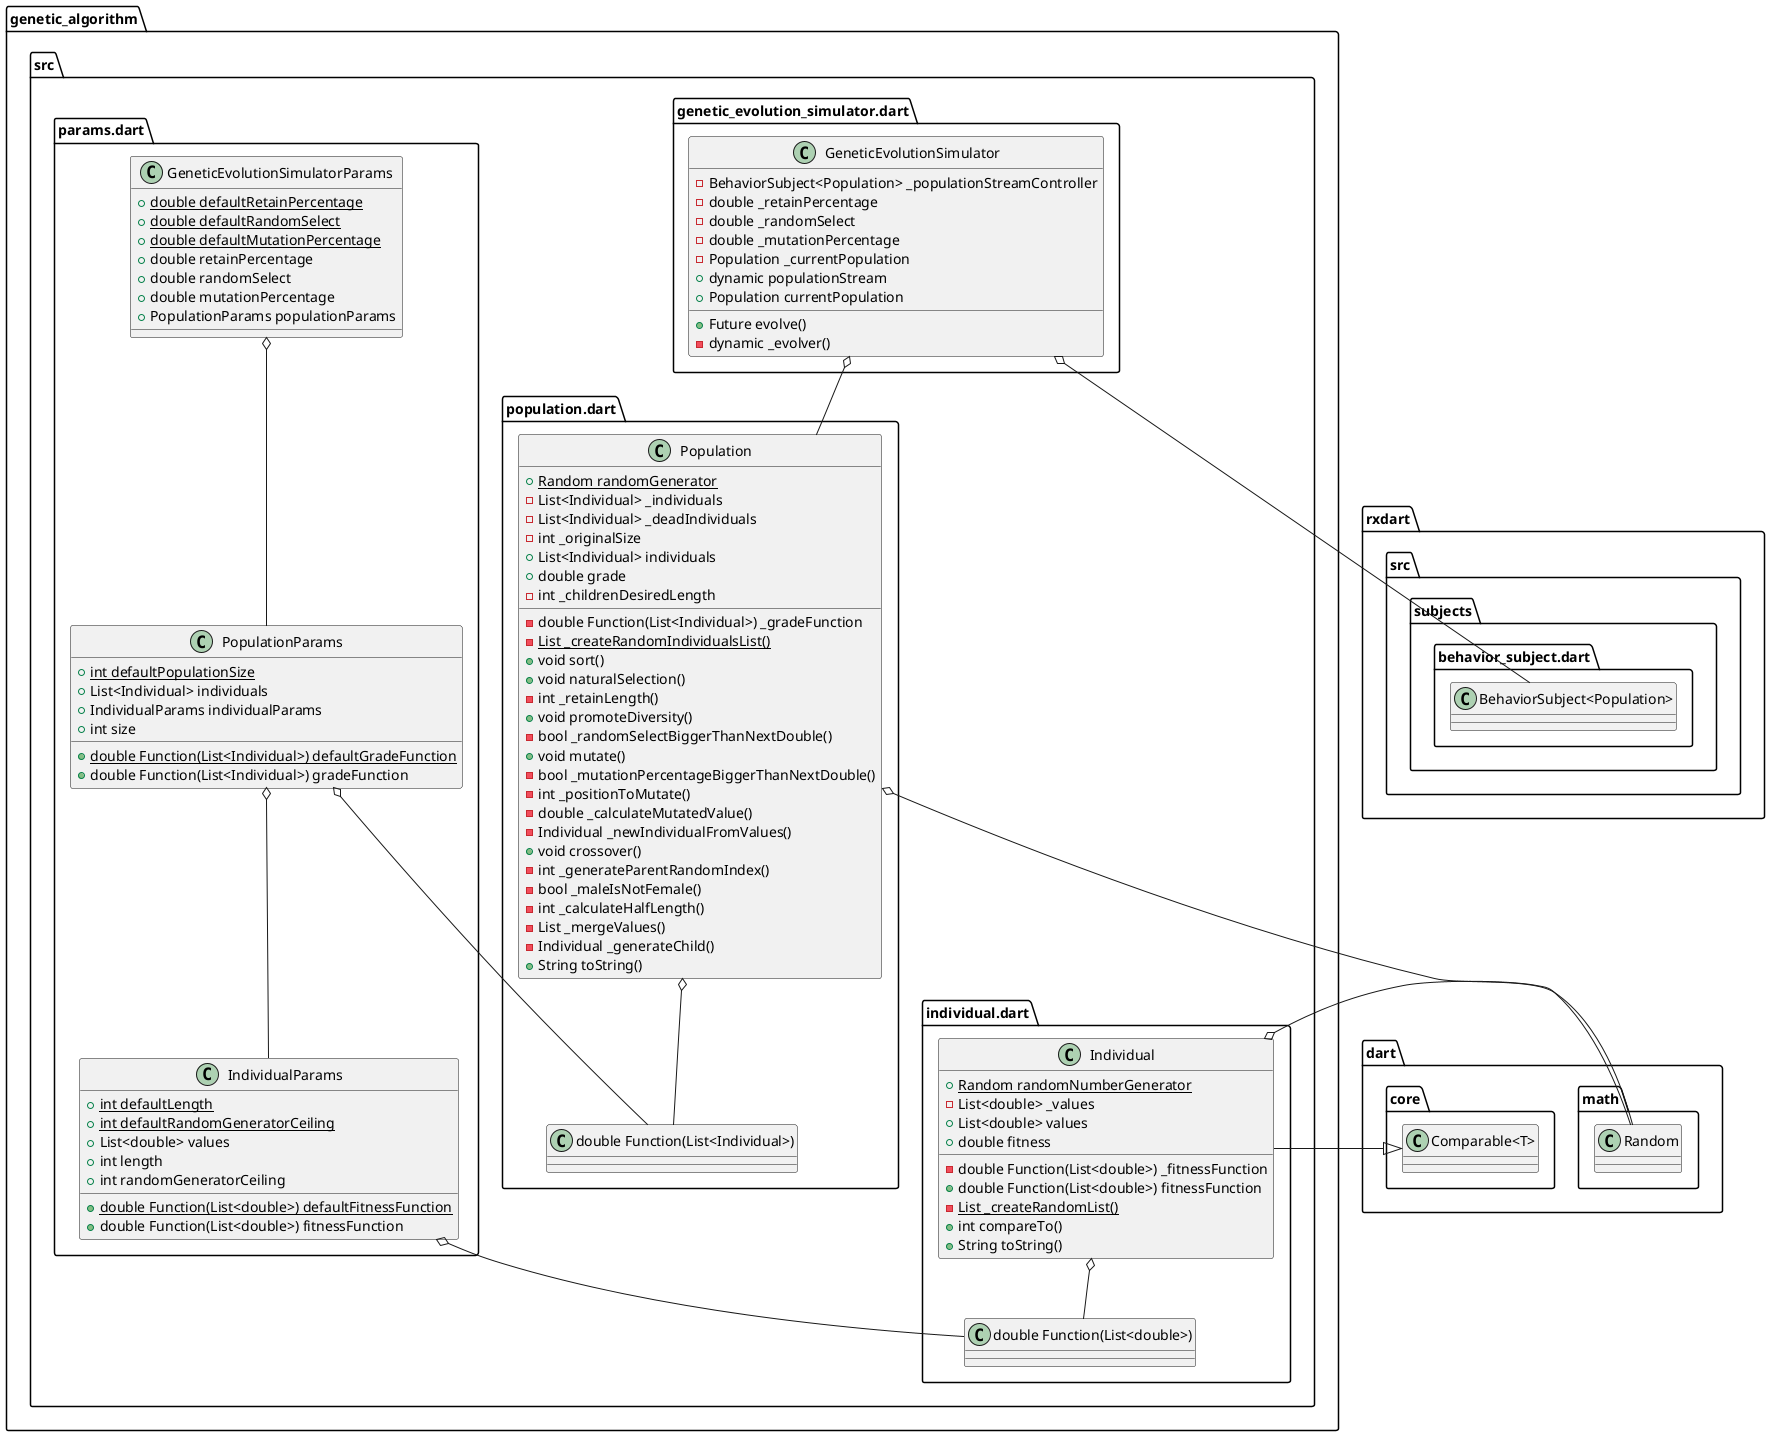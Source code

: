 @startuml genetic_algorithm
set namespaceSeparator ::

class "genetic_algorithm::src::genetic_evolution_simulator.dart::GeneticEvolutionSimulator" {
  -BehaviorSubject<Population> _populationStreamController
  -double _retainPercentage
  -double _randomSelect
  -double _mutationPercentage
  -Population _currentPopulation
  +dynamic populationStream
  +Population currentPopulation
  +Future evolve()
  -dynamic _evolver()
}

"genetic_algorithm::src::genetic_evolution_simulator.dart::GeneticEvolutionSimulator" o-- "rxdart::src::subjects::behavior_subject.dart::BehaviorSubject<Population>"
"genetic_algorithm::src::genetic_evolution_simulator.dart::GeneticEvolutionSimulator" o-- "genetic_algorithm::src::population.dart::Population"

class "genetic_algorithm::src::individual.dart::Individual" {
  {static} +Random randomNumberGenerator
  -List<double> _values
  -double Function(List<double>) _fitnessFunction
  +List<double> values
  +double Function(List<double>) fitnessFunction
  +double fitness
  {static} -List _createRandomList()
  +int compareTo()
  +String toString()
}

"genetic_algorithm::src::individual.dart::Individual" o-- "dart::math::Random"
"genetic_algorithm::src::individual.dart::Individual" o-- "genetic_algorithm::src::individual.dart::double Function(List<double>)"
"dart::core::Comparable<T>" <|-- "genetic_algorithm::src::individual.dart::Individual"

class "genetic_algorithm::src::params.dart::IndividualParams" {
  {static} +double Function(List<double>) defaultFitnessFunction
  {static} +int defaultLength
  {static} +int defaultRandomGeneratorCeiling
  +List<double> values
  +double Function(List<double>) fitnessFunction
  +int length
  +int randomGeneratorCeiling
}

"genetic_algorithm::src::params.dart::IndividualParams" o-- "genetic_algorithm::src::individual.dart::double Function(List<double>)"

class "genetic_algorithm::src::params.dart::PopulationParams" {
  {static} +double Function(List<Individual>) defaultGradeFunction
  {static} +int defaultPopulationSize
  +List<Individual> individuals
  +double Function(List<Individual>) gradeFunction
  +IndividualParams individualParams
  +int size
}

"genetic_algorithm::src::params.dart::PopulationParams" o-- "genetic_algorithm::src::population.dart::double Function(List<Individual>)"
"genetic_algorithm::src::params.dart::PopulationParams" o-- "genetic_algorithm::src::params.dart::IndividualParams"

class "genetic_algorithm::src::params.dart::GeneticEvolutionSimulatorParams" {
  {static} +double defaultRetainPercentage
  {static} +double defaultRandomSelect
  {static} +double defaultMutationPercentage
  +double retainPercentage
  +double randomSelect
  +double mutationPercentage
  +PopulationParams populationParams
}

"genetic_algorithm::src::params.dart::GeneticEvolutionSimulatorParams" o-- "genetic_algorithm::src::params.dart::PopulationParams"

class "genetic_algorithm::src::population.dart::Population" {
  {static} +Random randomGenerator
  -double Function(List<Individual>) _gradeFunction
  -List<Individual> _individuals
  -List<Individual> _deadIndividuals
  -int _originalSize
  +List<Individual> individuals
  +double grade
  -int _childrenDesiredLength
  {static} -List _createRandomIndividualsList()
  +void sort()
  +void naturalSelection()
  -int _retainLength()
  +void promoteDiversity()
  -bool _randomSelectBiggerThanNextDouble()
  +void mutate()
  -bool _mutationPercentageBiggerThanNextDouble()
  -int _positionToMutate()
  -double _calculateMutatedValue()
  -Individual _newIndividualFromValues()
  +void crossover()
  -int _generateParentRandomIndex()
  -bool _maleIsNotFemale()
  -int _calculateHalfLength()
  -List _mergeValues()
  -Individual _generateChild()
  +String toString()
}

"genetic_algorithm::src::population.dart::Population" o-- "dart::math::Random"
"genetic_algorithm::src::population.dart::Population" o-- "genetic_algorithm::src::population.dart::double Function(List<Individual>)"


@enduml